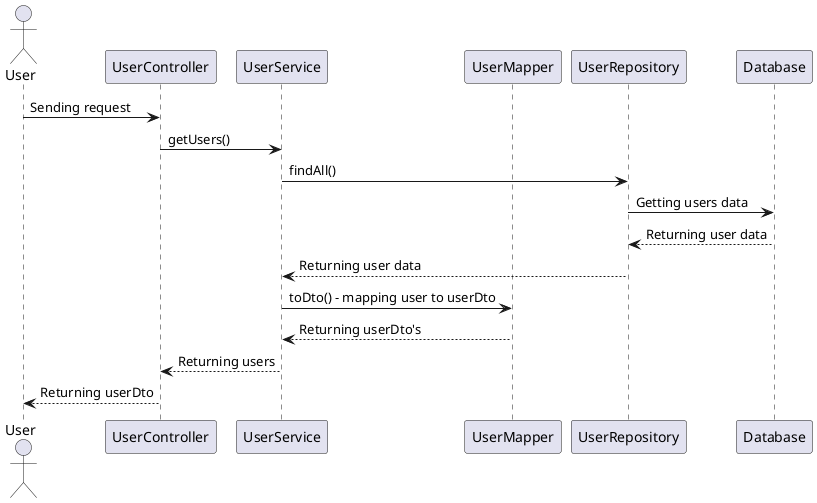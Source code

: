 @startuml

actor User as U
participant "UserController" as UC
participant "UserService" as US
participant "UserMapper" as UM
participant "UserRepository" as UR
participant "Database" as DB

U -> UC : Sending request
UC -> US : getUsers()
US -> UR : findAll()
UR -> DB : Getting users data
DB --> UR : Returning user data
UR --> US : Returning user data
US -> UM : toDto() - mapping user to userDto
UM --> US : Returning userDto's
US --> UC : Returning users
UC--> U : Returning userDto

@enduml